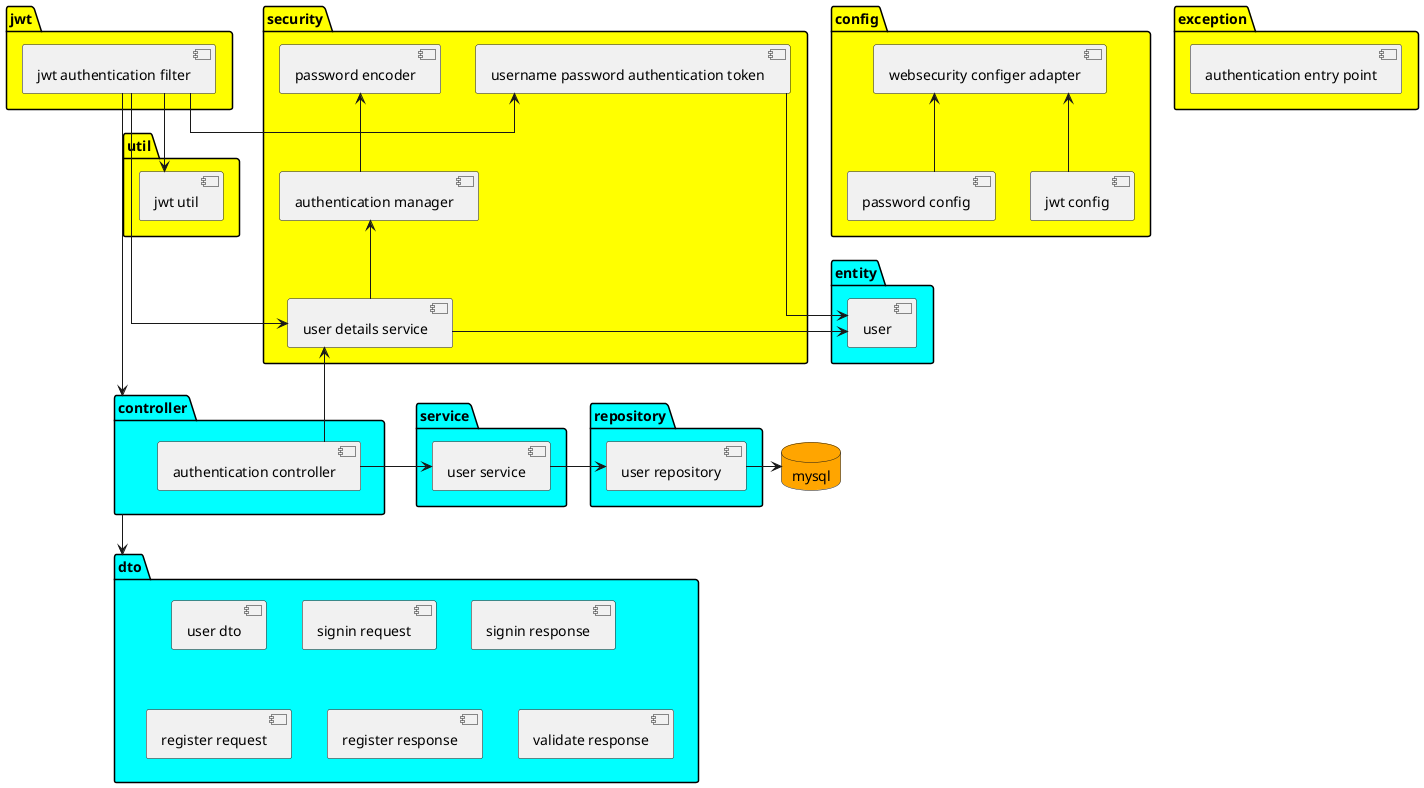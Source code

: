 @startuml
skinparam linetype ortho
package "security" #yellow{
    [username password authentication token]
    [password encoder]
    [authentication manager]
    [user details service]
}

package "config" #yellow{
    [websecurity configer adapter]
    [password config]
    [jwt config]
}

package "exception" #yellow{
    [authentication entry point]
}

package "jwt" #yellow {
    [jwt authentication filter]
}

package "util" #yellow {
    [jwt util]
}

package "controller" #aqua {
    [authentication controller]
}

package "entity" #aqua {
    [user]
}


package "service" #aqua{
    [user service]
}

package "repository" #aqua{
    [user repository]
}

package "dto" #aqua {
    [user dto]
    [signin request]
    [signin response]
    [register request]
    [register response]
    [validate response]
}

database "mysql" #orange

[jwt authentication filter] -down-> controller

[jwt authentication filter]  ->  [username password authentication token]

[username password authentication token] --> [user]

[user details service] -> [user]

[authentication manager] -up-> [password encoder]

[user details service] -up-> [authentication manager]

[jwt authentication filter] -> [user details service]

[jwt authentication filter] --> [jwt util]

[authentication controller] -> [user service]

[authentication controller] -up-> [user details service]

[user service] -> [user repository]

[user repository] -> [mysql]

[password config] -up-> [websecurity configer adapter]

[jwt config] -up-> [websecurity configer adapter]

controller --> dto

@enduml

